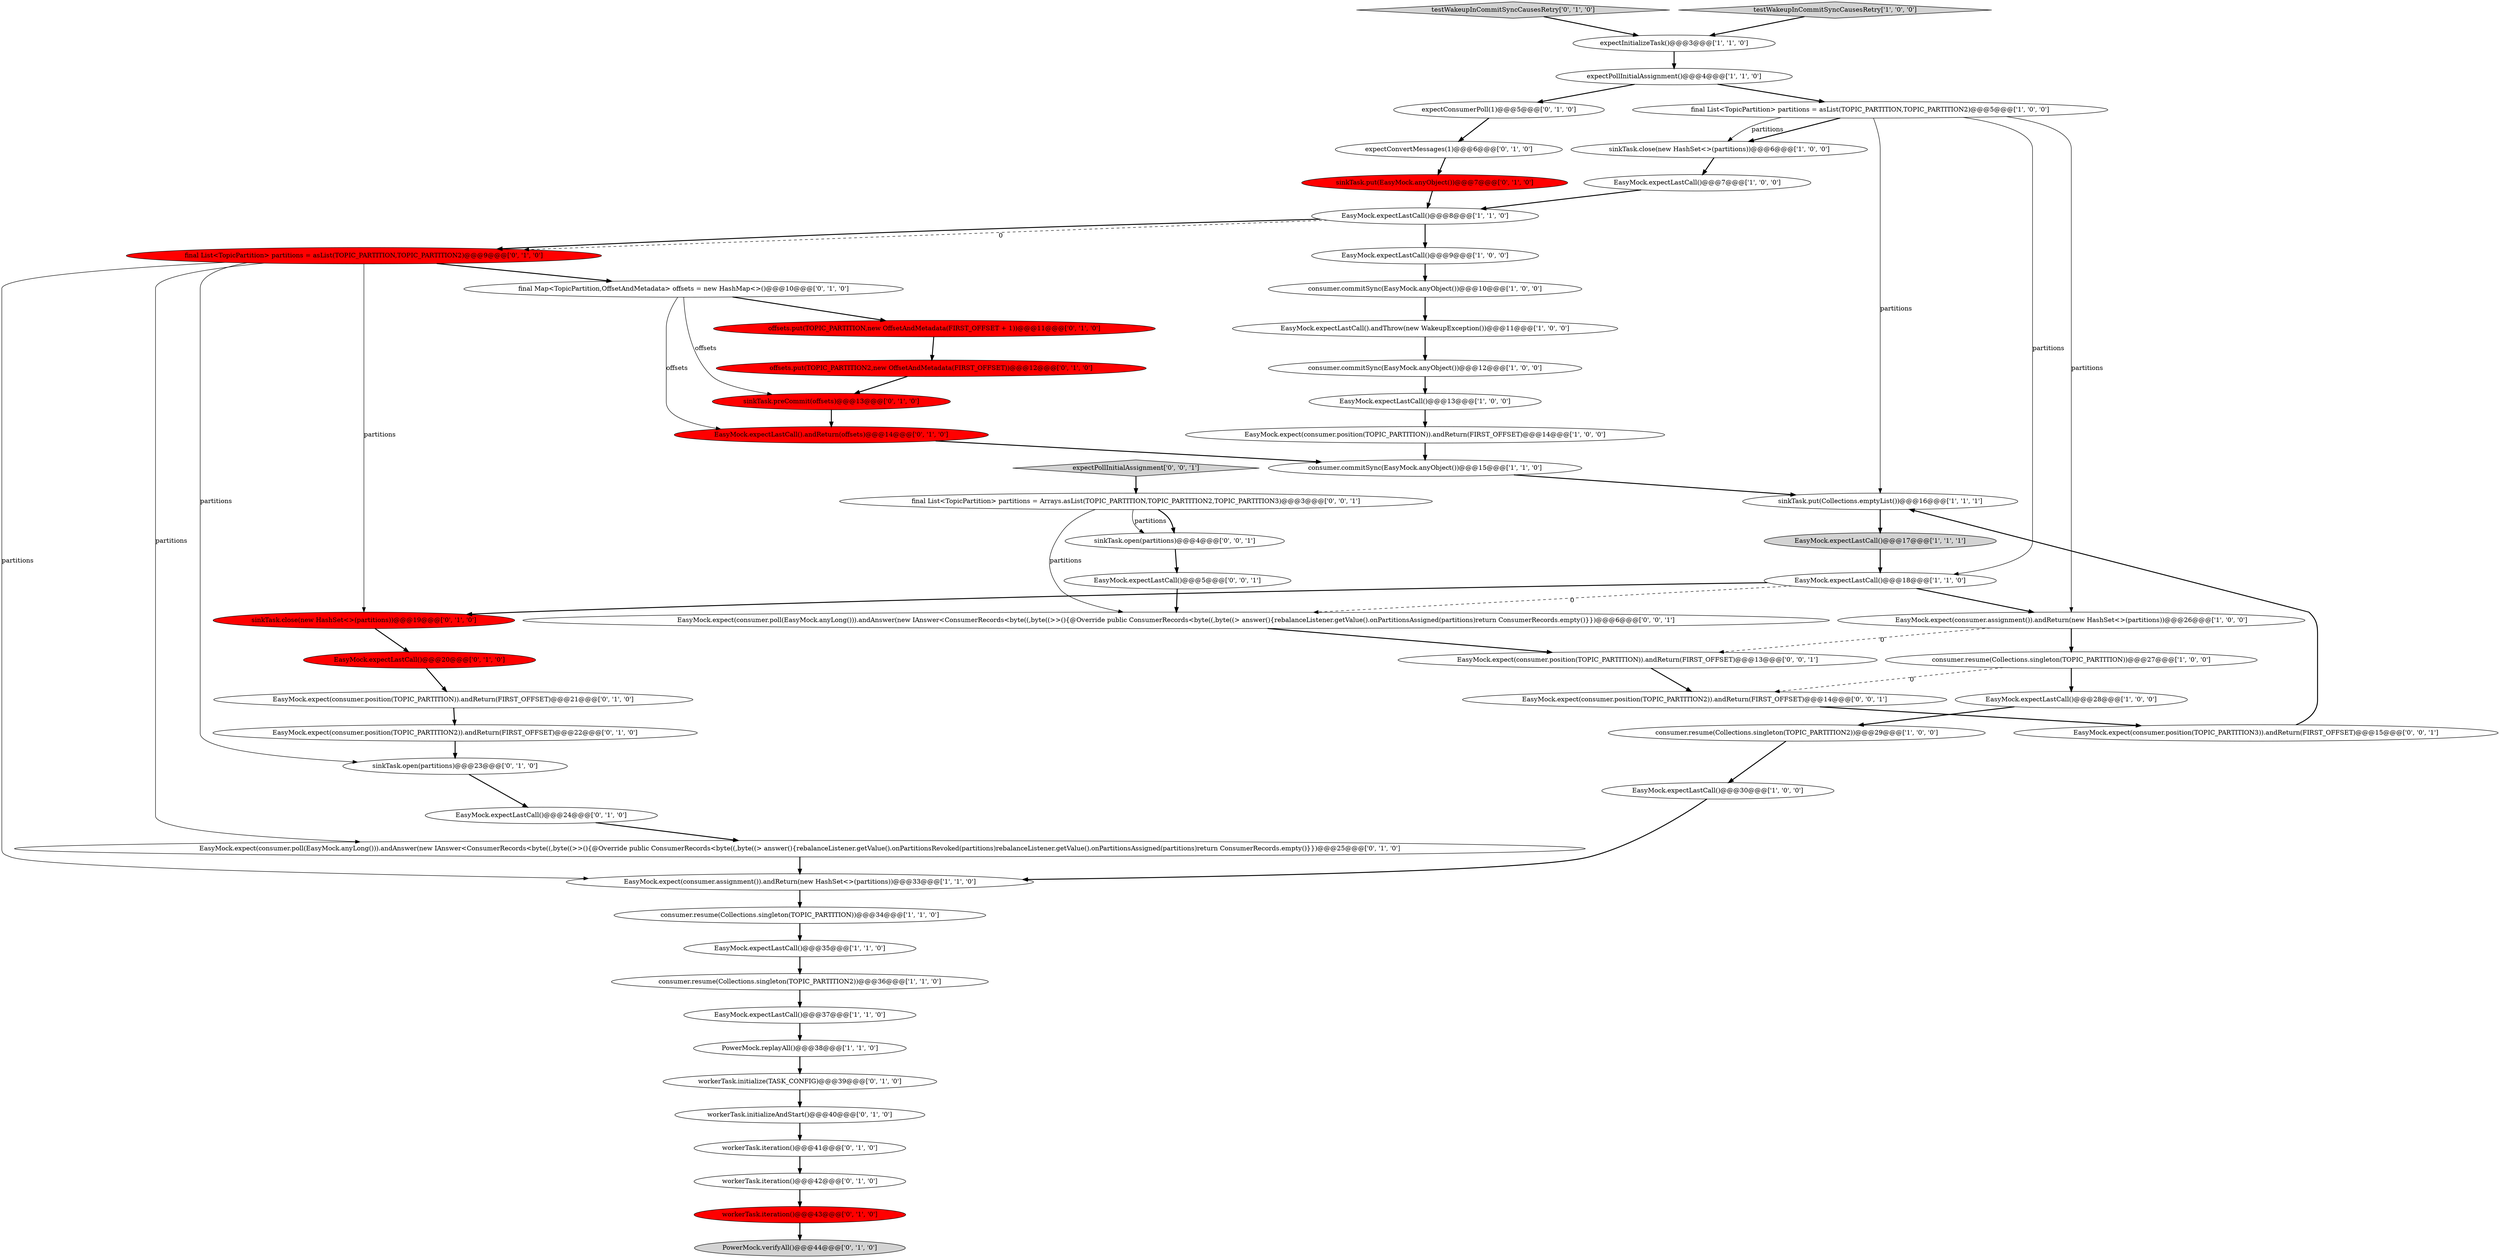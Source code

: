 digraph {
28 [style = filled, label = "final Map<TopicPartition,OffsetAndMetadata> offsets = new HashMap<>()@@@10@@@['0', '1', '0']", fillcolor = white, shape = ellipse image = "AAA0AAABBB2BBB"];
52 [style = filled, label = "EasyMock.expectLastCall()@@@5@@@['0', '0', '1']", fillcolor = white, shape = ellipse image = "AAA0AAABBB3BBB"];
15 [style = filled, label = "EasyMock.expectLastCall()@@@17@@@['1', '1', '1']", fillcolor = lightgray, shape = ellipse image = "AAA0AAABBB1BBB"];
32 [style = filled, label = "EasyMock.expect(consumer.position(TOPIC_PARTITION)).andReturn(FIRST_OFFSET)@@@21@@@['0', '1', '0']", fillcolor = white, shape = ellipse image = "AAA0AAABBB2BBB"];
40 [style = filled, label = "expectConsumerPoll(1)@@@5@@@['0', '1', '0']", fillcolor = white, shape = ellipse image = "AAA0AAABBB2BBB"];
56 [style = filled, label = "EasyMock.expect(consumer.position(TOPIC_PARTITION)).andReturn(FIRST_OFFSET)@@@13@@@['0', '0', '1']", fillcolor = white, shape = ellipse image = "AAA0AAABBB3BBB"];
6 [style = filled, label = "consumer.resume(Collections.singleton(TOPIC_PARTITION))@@@34@@@['1', '1', '0']", fillcolor = white, shape = ellipse image = "AAA0AAABBB1BBB"];
2 [style = filled, label = "EasyMock.expectLastCall()@@@8@@@['1', '1', '0']", fillcolor = white, shape = ellipse image = "AAA0AAABBB1BBB"];
54 [style = filled, label = "EasyMock.expect(consumer.position(TOPIC_PARTITION3)).andReturn(FIRST_OFFSET)@@@15@@@['0', '0', '1']", fillcolor = white, shape = ellipse image = "AAA0AAABBB3BBB"];
39 [style = filled, label = "expectConvertMessages(1)@@@6@@@['0', '1', '0']", fillcolor = white, shape = ellipse image = "AAA0AAABBB2BBB"];
23 [style = filled, label = "EasyMock.expectLastCall()@@@18@@@['1', '1', '0']", fillcolor = white, shape = ellipse image = "AAA0AAABBB1BBB"];
11 [style = filled, label = "consumer.commitSync(EasyMock.anyObject())@@@10@@@['1', '0', '0']", fillcolor = white, shape = ellipse image = "AAA0AAABBB1BBB"];
37 [style = filled, label = "sinkTask.preCommit(offsets)@@@13@@@['0', '1', '0']", fillcolor = red, shape = ellipse image = "AAA1AAABBB2BBB"];
31 [style = filled, label = "testWakeupInCommitSyncCausesRetry['0', '1', '0']", fillcolor = lightgray, shape = diamond image = "AAA0AAABBB2BBB"];
29 [style = filled, label = "sinkTask.open(partitions)@@@23@@@['0', '1', '0']", fillcolor = white, shape = ellipse image = "AAA0AAABBB2BBB"];
22 [style = filled, label = "EasyMock.expectLastCall()@@@37@@@['1', '1', '0']", fillcolor = white, shape = ellipse image = "AAA0AAABBB1BBB"];
34 [style = filled, label = "final List<TopicPartition> partitions = asList(TOPIC_PARTITION,TOPIC_PARTITION2)@@@9@@@['0', '1', '0']", fillcolor = red, shape = ellipse image = "AAA1AAABBB2BBB"];
14 [style = filled, label = "consumer.resume(Collections.singleton(TOPIC_PARTITION))@@@27@@@['1', '0', '0']", fillcolor = white, shape = ellipse image = "AAA0AAABBB1BBB"];
5 [style = filled, label = "EasyMock.expect(consumer.position(TOPIC_PARTITION)).andReturn(FIRST_OFFSET)@@@14@@@['1', '0', '0']", fillcolor = white, shape = ellipse image = "AAA0AAABBB1BBB"];
16 [style = filled, label = "EasyMock.expectLastCall().andThrow(new WakeupException())@@@11@@@['1', '0', '0']", fillcolor = white, shape = ellipse image = "AAA0AAABBB1BBB"];
27 [style = filled, label = "final List<TopicPartition> partitions = asList(TOPIC_PARTITION,TOPIC_PARTITION2)@@@5@@@['1', '0', '0']", fillcolor = white, shape = ellipse image = "AAA0AAABBB1BBB"];
41 [style = filled, label = "EasyMock.expect(consumer.position(TOPIC_PARTITION2)).andReturn(FIRST_OFFSET)@@@22@@@['0', '1', '0']", fillcolor = white, shape = ellipse image = "AAA0AAABBB2BBB"];
58 [style = filled, label = "EasyMock.expect(consumer.poll(EasyMock.anyLong())).andAnswer(new IAnswer<ConsumerRecords<byte((,byte((>>(){@Override public ConsumerRecords<byte((,byte((> answer(){rebalanceListener.getValue().onPartitionsAssigned(partitions)return ConsumerRecords.empty()}})@@@6@@@['0', '0', '1']", fillcolor = white, shape = ellipse image = "AAA0AAABBB3BBB"];
51 [style = filled, label = "sinkTask.open(partitions)@@@4@@@['0', '0', '1']", fillcolor = white, shape = ellipse image = "AAA0AAABBB3BBB"];
43 [style = filled, label = "workerTask.iteration()@@@42@@@['0', '1', '0']", fillcolor = white, shape = ellipse image = "AAA0AAABBB2BBB"];
50 [style = filled, label = "EasyMock.expectLastCall()@@@20@@@['0', '1', '0']", fillcolor = red, shape = ellipse image = "AAA1AAABBB2BBB"];
1 [style = filled, label = "sinkTask.put(Collections.emptyList())@@@16@@@['1', '1', '1']", fillcolor = white, shape = ellipse image = "AAA0AAABBB1BBB"];
53 [style = filled, label = "final List<TopicPartition> partitions = Arrays.asList(TOPIC_PARTITION,TOPIC_PARTITION2,TOPIC_PARTITION3)@@@3@@@['0', '0', '1']", fillcolor = white, shape = ellipse image = "AAA0AAABBB3BBB"];
20 [style = filled, label = "consumer.commitSync(EasyMock.anyObject())@@@12@@@['1', '0', '0']", fillcolor = white, shape = ellipse image = "AAA0AAABBB1BBB"];
12 [style = filled, label = "EasyMock.expect(consumer.assignment()).andReturn(new HashSet<>(partitions))@@@26@@@['1', '0', '0']", fillcolor = white, shape = ellipse image = "AAA0AAABBB1BBB"];
8 [style = filled, label = "expectPollInitialAssignment()@@@4@@@['1', '1', '0']", fillcolor = white, shape = ellipse image = "AAA0AAABBB1BBB"];
10 [style = filled, label = "EasyMock.expect(consumer.assignment()).andReturn(new HashSet<>(partitions))@@@33@@@['1', '1', '0']", fillcolor = white, shape = ellipse image = "AAA0AAABBB1BBB"];
33 [style = filled, label = "sinkTask.close(new HashSet<>(partitions))@@@19@@@['0', '1', '0']", fillcolor = red, shape = ellipse image = "AAA1AAABBB2BBB"];
45 [style = filled, label = "workerTask.initialize(TASK_CONFIG)@@@39@@@['0', '1', '0']", fillcolor = white, shape = ellipse image = "AAA0AAABBB2BBB"];
7 [style = filled, label = "EasyMock.expectLastCall()@@@13@@@['1', '0', '0']", fillcolor = white, shape = ellipse image = "AAA0AAABBB1BBB"];
42 [style = filled, label = "offsets.put(TOPIC_PARTITION,new OffsetAndMetadata(FIRST_OFFSET + 1))@@@11@@@['0', '1', '0']", fillcolor = red, shape = ellipse image = "AAA1AAABBB2BBB"];
48 [style = filled, label = "EasyMock.expectLastCall().andReturn(offsets)@@@14@@@['0', '1', '0']", fillcolor = red, shape = ellipse image = "AAA1AAABBB2BBB"];
38 [style = filled, label = "workerTask.iteration()@@@43@@@['0', '1', '0']", fillcolor = red, shape = ellipse image = "AAA1AAABBB2BBB"];
36 [style = filled, label = "PowerMock.verifyAll()@@@44@@@['0', '1', '0']", fillcolor = lightgray, shape = ellipse image = "AAA0AAABBB2BBB"];
18 [style = filled, label = "testWakeupInCommitSyncCausesRetry['1', '0', '0']", fillcolor = lightgray, shape = diamond image = "AAA0AAABBB1BBB"];
26 [style = filled, label = "expectInitializeTask()@@@3@@@['1', '1', '0']", fillcolor = white, shape = ellipse image = "AAA0AAABBB1BBB"];
17 [style = filled, label = "consumer.resume(Collections.singleton(TOPIC_PARTITION2))@@@29@@@['1', '0', '0']", fillcolor = white, shape = ellipse image = "AAA0AAABBB1BBB"];
30 [style = filled, label = "EasyMock.expect(consumer.poll(EasyMock.anyLong())).andAnswer(new IAnswer<ConsumerRecords<byte((,byte((>>(){@Override public ConsumerRecords<byte((,byte((> answer(){rebalanceListener.getValue().onPartitionsRevoked(partitions)rebalanceListener.getValue().onPartitionsAssigned(partitions)return ConsumerRecords.empty()}})@@@25@@@['0', '1', '0']", fillcolor = white, shape = ellipse image = "AAA0AAABBB2BBB"];
35 [style = filled, label = "EasyMock.expectLastCall()@@@24@@@['0', '1', '0']", fillcolor = white, shape = ellipse image = "AAA0AAABBB2BBB"];
24 [style = filled, label = "consumer.commitSync(EasyMock.anyObject())@@@15@@@['1', '1', '0']", fillcolor = white, shape = ellipse image = "AAA0AAABBB1BBB"];
47 [style = filled, label = "sinkTask.put(EasyMock.anyObject())@@@7@@@['0', '1', '0']", fillcolor = red, shape = ellipse image = "AAA1AAABBB2BBB"];
57 [style = filled, label = "EasyMock.expect(consumer.position(TOPIC_PARTITION2)).andReturn(FIRST_OFFSET)@@@14@@@['0', '0', '1']", fillcolor = white, shape = ellipse image = "AAA0AAABBB3BBB"];
49 [style = filled, label = "workerTask.initializeAndStart()@@@40@@@['0', '1', '0']", fillcolor = white, shape = ellipse image = "AAA0AAABBB2BBB"];
4 [style = filled, label = "consumer.resume(Collections.singleton(TOPIC_PARTITION2))@@@36@@@['1', '1', '0']", fillcolor = white, shape = ellipse image = "AAA0AAABBB1BBB"];
0 [style = filled, label = "EasyMock.expectLastCall()@@@30@@@['1', '0', '0']", fillcolor = white, shape = ellipse image = "AAA0AAABBB1BBB"];
21 [style = filled, label = "PowerMock.replayAll()@@@38@@@['1', '1', '0']", fillcolor = white, shape = ellipse image = "AAA0AAABBB1BBB"];
25 [style = filled, label = "EasyMock.expectLastCall()@@@28@@@['1', '0', '0']", fillcolor = white, shape = ellipse image = "AAA0AAABBB1BBB"];
44 [style = filled, label = "offsets.put(TOPIC_PARTITION2,new OffsetAndMetadata(FIRST_OFFSET))@@@12@@@['0', '1', '0']", fillcolor = red, shape = ellipse image = "AAA1AAABBB2BBB"];
13 [style = filled, label = "EasyMock.expectLastCall()@@@9@@@['1', '0', '0']", fillcolor = white, shape = ellipse image = "AAA0AAABBB1BBB"];
19 [style = filled, label = "EasyMock.expectLastCall()@@@7@@@['1', '0', '0']", fillcolor = white, shape = ellipse image = "AAA0AAABBB1BBB"];
46 [style = filled, label = "workerTask.iteration()@@@41@@@['0', '1', '0']", fillcolor = white, shape = ellipse image = "AAA0AAABBB2BBB"];
9 [style = filled, label = "EasyMock.expectLastCall()@@@35@@@['1', '1', '0']", fillcolor = white, shape = ellipse image = "AAA0AAABBB1BBB"];
3 [style = filled, label = "sinkTask.close(new HashSet<>(partitions))@@@6@@@['1', '0', '0']", fillcolor = white, shape = ellipse image = "AAA0AAABBB1BBB"];
55 [style = filled, label = "expectPollInitialAssignment['0', '0', '1']", fillcolor = lightgray, shape = diamond image = "AAA0AAABBB3BBB"];
50->32 [style = bold, label=""];
11->16 [style = bold, label=""];
57->54 [style = bold, label=""];
15->23 [style = bold, label=""];
34->30 [style = solid, label="partitions"];
14->25 [style = bold, label=""];
54->1 [style = bold, label=""];
53->51 [style = bold, label=""];
53->58 [style = solid, label="partitions"];
12->56 [style = dashed, label="0"];
45->49 [style = bold, label=""];
1->15 [style = bold, label=""];
9->4 [style = bold, label=""];
41->29 [style = bold, label=""];
27->12 [style = solid, label="partitions"];
27->3 [style = bold, label=""];
18->26 [style = bold, label=""];
2->34 [style = bold, label=""];
34->33 [style = solid, label="partitions"];
22->21 [style = bold, label=""];
34->29 [style = solid, label="partitions"];
38->36 [style = bold, label=""];
26->8 [style = bold, label=""];
19->2 [style = bold, label=""];
14->57 [style = dashed, label="0"];
56->57 [style = bold, label=""];
51->52 [style = bold, label=""];
8->40 [style = bold, label=""];
13->11 [style = bold, label=""];
25->17 [style = bold, label=""];
10->6 [style = bold, label=""];
33->50 [style = bold, label=""];
58->56 [style = bold, label=""];
53->51 [style = solid, label="partitions"];
23->58 [style = dashed, label="0"];
2->13 [style = bold, label=""];
34->28 [style = bold, label=""];
21->45 [style = bold, label=""];
52->58 [style = bold, label=""];
31->26 [style = bold, label=""];
7->5 [style = bold, label=""];
0->10 [style = bold, label=""];
28->48 [style = solid, label="offsets"];
17->0 [style = bold, label=""];
40->39 [style = bold, label=""];
42->44 [style = bold, label=""];
23->33 [style = bold, label=""];
43->38 [style = bold, label=""];
3->19 [style = bold, label=""];
49->46 [style = bold, label=""];
5->24 [style = bold, label=""];
37->48 [style = bold, label=""];
47->2 [style = bold, label=""];
55->53 [style = bold, label=""];
12->14 [style = bold, label=""];
2->34 [style = dashed, label="0"];
30->10 [style = bold, label=""];
27->3 [style = solid, label="partitions"];
27->23 [style = solid, label="partitions"];
23->12 [style = bold, label=""];
32->41 [style = bold, label=""];
39->47 [style = bold, label=""];
44->37 [style = bold, label=""];
29->35 [style = bold, label=""];
24->1 [style = bold, label=""];
28->42 [style = bold, label=""];
20->7 [style = bold, label=""];
6->9 [style = bold, label=""];
27->1 [style = solid, label="partitions"];
34->10 [style = solid, label="partitions"];
8->27 [style = bold, label=""];
16->20 [style = bold, label=""];
35->30 [style = bold, label=""];
4->22 [style = bold, label=""];
48->24 [style = bold, label=""];
28->37 [style = solid, label="offsets"];
46->43 [style = bold, label=""];
}
